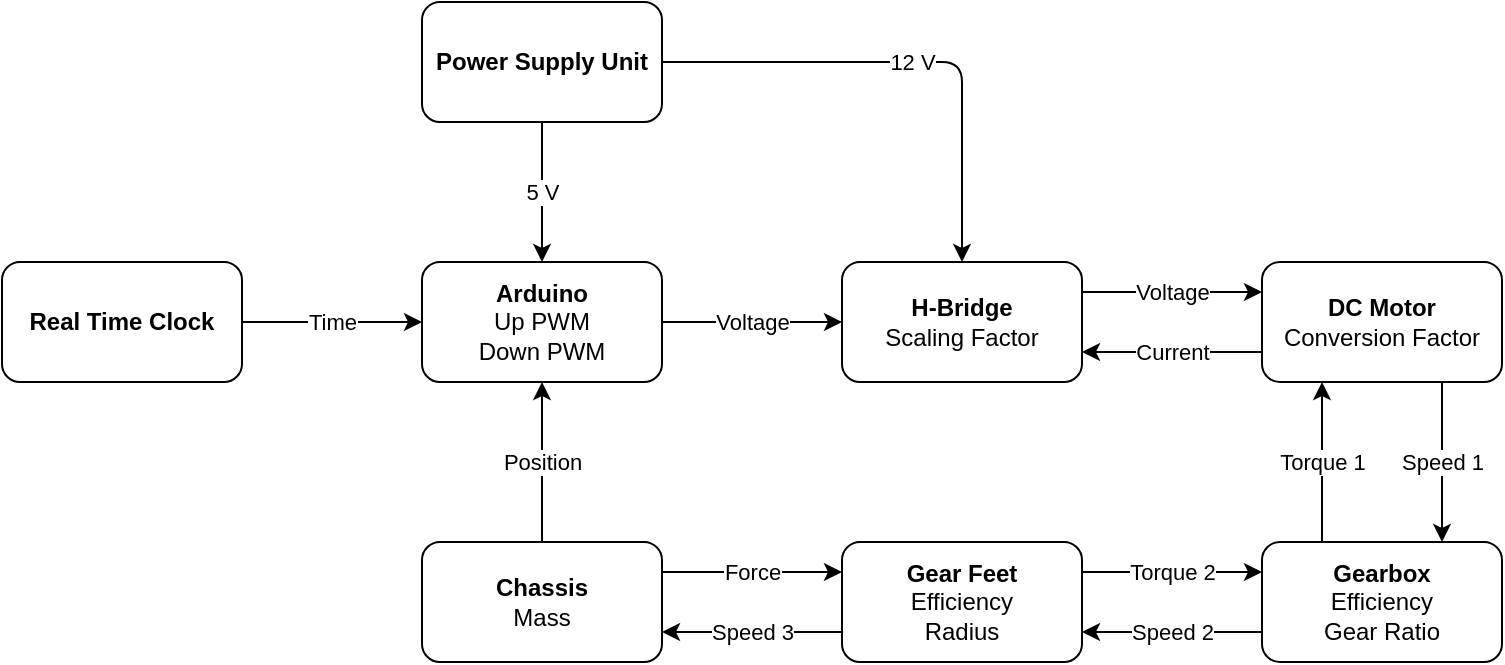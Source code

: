 <mxfile version="12.9.3" type="device"><diagram id="PFWSA1e69c4DvTelisxO" name="Page-1"><mxGraphModel dx="870" dy="655" grid="1" gridSize="10" guides="1" tooltips="1" connect="1" arrows="1" fold="1" page="1" pageScale="1" pageWidth="1169" pageHeight="827" math="0" shadow="0"><root><mxCell id="0"/><mxCell id="1" parent="0"/><mxCell id="RKKduToCmCTLae1788s0-1" value="Power Supply Unit" style="rounded=1;whiteSpace=wrap;html=1;fontStyle=1" parent="1" vertex="1"><mxGeometry x="230" y="100" width="120" height="60" as="geometry"/></mxCell><mxCell id="RKKduToCmCTLae1788s0-3" value="Arduino&lt;br&gt;&lt;span style=&quot;font-weight: normal&quot;&gt;Up PWM&lt;br&gt;Down PWM&lt;br&gt;&lt;/span&gt;" style="rounded=1;whiteSpace=wrap;html=1;fontStyle=1" parent="1" vertex="1"><mxGeometry x="230" y="230" width="120" height="60" as="geometry"/></mxCell><mxCell id="RKKduToCmCTLae1788s0-4" value="5 V" style="endArrow=classic;html=1;entryX=0.5;entryY=0;entryDx=0;entryDy=0;exitX=0.5;exitY=1;exitDx=0;exitDy=0;" parent="1" source="RKKduToCmCTLae1788s0-1" target="RKKduToCmCTLae1788s0-3" edge="1"><mxGeometry width="50" height="50" relative="1" as="geometry"><mxPoint x="230" y="360" as="sourcePoint"/><mxPoint x="280" y="310" as="targetPoint"/></mxGeometry></mxCell><mxCell id="RKKduToCmCTLae1788s0-5" value="H-Bridge&lt;br&gt;&lt;span style=&quot;font-weight: 400&quot;&gt;Scaling Factor&lt;/span&gt;" style="rounded=1;whiteSpace=wrap;html=1;fontStyle=1" parent="1" vertex="1"><mxGeometry x="440" y="230" width="120" height="60" as="geometry"/></mxCell><mxCell id="RKKduToCmCTLae1788s0-6" value="Real Time Clock" style="rounded=1;whiteSpace=wrap;html=1;fontStyle=1" parent="1" vertex="1"><mxGeometry x="20" y="230" width="120" height="60" as="geometry"/></mxCell><mxCell id="RKKduToCmCTLae1788s0-7" value="Time" style="endArrow=classic;html=1;entryX=0;entryY=0.5;entryDx=0;entryDy=0;exitX=1;exitY=0.5;exitDx=0;exitDy=0;" parent="1" source="RKKduToCmCTLae1788s0-6" target="RKKduToCmCTLae1788s0-3" edge="1"><mxGeometry width="50" height="50" relative="1" as="geometry"><mxPoint x="230" y="490" as="sourcePoint"/><mxPoint x="290" y="300" as="targetPoint"/></mxGeometry></mxCell><mxCell id="RKKduToCmCTLae1788s0-8" value="12 V" style="endArrow=classic;html=1;exitX=1;exitY=0.5;exitDx=0;exitDy=0;entryX=0.5;entryY=0;entryDx=0;entryDy=0;" parent="1" source="RKKduToCmCTLae1788s0-1" target="RKKduToCmCTLae1788s0-5" edge="1"><mxGeometry width="50" height="50" relative="1" as="geometry"><mxPoint x="460" y="100" as="sourcePoint"/><mxPoint x="510" y="50" as="targetPoint"/><Array as="points"><mxPoint x="500" y="130"/></Array></mxGeometry></mxCell><mxCell id="RKKduToCmCTLae1788s0-10" value="&lt;b&gt;DC Motor&lt;/b&gt;&lt;br&gt;Conversion Factor" style="rounded=1;whiteSpace=wrap;html=1;" parent="1" vertex="1"><mxGeometry x="650" y="230" width="120" height="60" as="geometry"/></mxCell><mxCell id="RKKduToCmCTLae1788s0-12" value="Voltage" style="endArrow=classic;html=1;entryX=0;entryY=0.25;entryDx=0;entryDy=0;exitX=1;exitY=0.25;exitDx=0;exitDy=0;" parent="1" source="RKKduToCmCTLae1788s0-5" target="RKKduToCmCTLae1788s0-10" edge="1"><mxGeometry width="50" height="50" relative="1" as="geometry"><mxPoint x="20" y="360" as="sourcePoint"/><mxPoint x="70" y="310" as="targetPoint"/></mxGeometry></mxCell><mxCell id="RKKduToCmCTLae1788s0-13" value="Current" style="endArrow=classic;html=1;exitX=0;exitY=0.75;exitDx=0;exitDy=0;entryX=1;entryY=0.75;entryDx=0;entryDy=0;" parent="1" source="RKKduToCmCTLae1788s0-10" target="RKKduToCmCTLae1788s0-5" edge="1"><mxGeometry width="50" height="50" relative="1" as="geometry"><mxPoint x="20" y="360" as="sourcePoint"/><mxPoint x="610" y="310" as="targetPoint"/></mxGeometry></mxCell><mxCell id="RKKduToCmCTLae1788s0-14" value="&lt;b&gt;Gearbox&lt;/b&gt;&lt;br&gt;Efficiency&lt;br&gt;Gear Ratio" style="rounded=1;whiteSpace=wrap;html=1;" parent="1" vertex="1"><mxGeometry x="650" y="370" width="120" height="60" as="geometry"/></mxCell><mxCell id="RKKduToCmCTLae1788s0-25" value="&lt;b&gt;Gear Feet&lt;/b&gt;&lt;br&gt;Efficiency&lt;br&gt;Radius" style="rounded=1;whiteSpace=wrap;html=1;" parent="1" vertex="1"><mxGeometry x="440" y="370" width="120" height="60" as="geometry"/></mxCell><mxCell id="RKKduToCmCTLae1788s0-26" value="Speed 2" style="endArrow=classic;html=1;entryX=1;entryY=0.75;entryDx=0;entryDy=0;exitX=0;exitY=0.75;exitDx=0;exitDy=0;" parent="1" source="RKKduToCmCTLae1788s0-14" target="RKKduToCmCTLae1788s0-25" edge="1"><mxGeometry width="50" height="50" relative="1" as="geometry"><mxPoint x="540" y="500" as="sourcePoint"/><mxPoint x="590" y="450" as="targetPoint"/></mxGeometry></mxCell><mxCell id="RKKduToCmCTLae1788s0-27" value="Torque 2" style="endArrow=classic;html=1;entryX=0;entryY=0.25;entryDx=0;entryDy=0;exitX=1;exitY=0.25;exitDx=0;exitDy=0;" parent="1" source="RKKduToCmCTLae1788s0-25" target="RKKduToCmCTLae1788s0-14" edge="1"><mxGeometry width="50" height="50" relative="1" as="geometry"><mxPoint x="540" y="500" as="sourcePoint"/><mxPoint x="590" y="450" as="targetPoint"/></mxGeometry></mxCell><mxCell id="RKKduToCmCTLae1788s0-28" value="&lt;b&gt;Chassis&lt;/b&gt;&lt;br&gt;Mass" style="rounded=1;whiteSpace=wrap;html=1;" parent="1" vertex="1"><mxGeometry x="230" y="370" width="120" height="60" as="geometry"/></mxCell><mxCell id="RKKduToCmCTLae1788s0-29" value="Speed 3" style="endArrow=classic;html=1;entryX=1;entryY=0.75;entryDx=0;entryDy=0;exitX=0;exitY=0.75;exitDx=0;exitDy=0;" parent="1" source="RKKduToCmCTLae1788s0-25" target="RKKduToCmCTLae1788s0-28" edge="1"><mxGeometry width="50" height="50" relative="1" as="geometry"><mxPoint x="460" y="500" as="sourcePoint"/><mxPoint x="510" y="450" as="targetPoint"/></mxGeometry></mxCell><mxCell id="RKKduToCmCTLae1788s0-30" value="Force" style="endArrow=classic;html=1;entryX=0;entryY=0.25;entryDx=0;entryDy=0;exitX=1;exitY=0.25;exitDx=0;exitDy=0;" parent="1" source="RKKduToCmCTLae1788s0-28" target="RKKduToCmCTLae1788s0-25" edge="1"><mxGeometry width="50" height="50" relative="1" as="geometry"><mxPoint x="460" y="500" as="sourcePoint"/><mxPoint x="510" y="450" as="targetPoint"/></mxGeometry></mxCell><mxCell id="RKKduToCmCTLae1788s0-32" value="Position" style="endArrow=classic;html=1;entryX=0.5;entryY=1;entryDx=0;entryDy=0;exitX=0.5;exitY=0;exitDx=0;exitDy=0;" parent="1" source="RKKduToCmCTLae1788s0-28" target="RKKduToCmCTLae1788s0-3" edge="1"><mxGeometry width="50" height="50" relative="1" as="geometry"><mxPoint x="330" y="360" as="sourcePoint"/><mxPoint x="380" y="350" as="targetPoint"/><Array as="points"/><mxPoint as="offset"/></mxGeometry></mxCell><mxCell id="RazqDJeQ9MXKNj1NiZaG-1" value="Torque 1" style="endArrow=classic;html=1;entryX=0.25;entryY=1;entryDx=0;entryDy=0;exitX=0.25;exitY=0;exitDx=0;exitDy=0;" parent="1" source="RKKduToCmCTLae1788s0-14" target="RKKduToCmCTLae1788s0-10" edge="1"><mxGeometry width="50" height="50" relative="1" as="geometry"><mxPoint x="50" y="500" as="sourcePoint"/><mxPoint x="100" y="450" as="targetPoint"/></mxGeometry></mxCell><mxCell id="RazqDJeQ9MXKNj1NiZaG-2" value="Speed 1" style="endArrow=classic;html=1;entryX=0.75;entryY=0;entryDx=0;entryDy=0;exitX=0.75;exitY=1;exitDx=0;exitDy=0;" parent="1" source="RKKduToCmCTLae1788s0-10" target="RKKduToCmCTLae1788s0-14" edge="1"><mxGeometry width="50" height="50" relative="1" as="geometry"><mxPoint x="50" y="500" as="sourcePoint"/><mxPoint x="100" y="450" as="targetPoint"/></mxGeometry></mxCell><mxCell id="Rwkz17PJYVw0u_hoVJGh-1" value="Voltage" style="endArrow=classic;html=1;entryX=0;entryY=0.5;entryDx=0;entryDy=0;exitX=1;exitY=0.5;exitDx=0;exitDy=0;" parent="1" source="RKKduToCmCTLae1788s0-3" target="RKKduToCmCTLae1788s0-5" edge="1"><mxGeometry width="50" height="50" relative="1" as="geometry"><mxPoint x="20" y="500" as="sourcePoint"/><mxPoint x="70" y="450" as="targetPoint"/></mxGeometry></mxCell></root></mxGraphModel></diagram></mxfile>